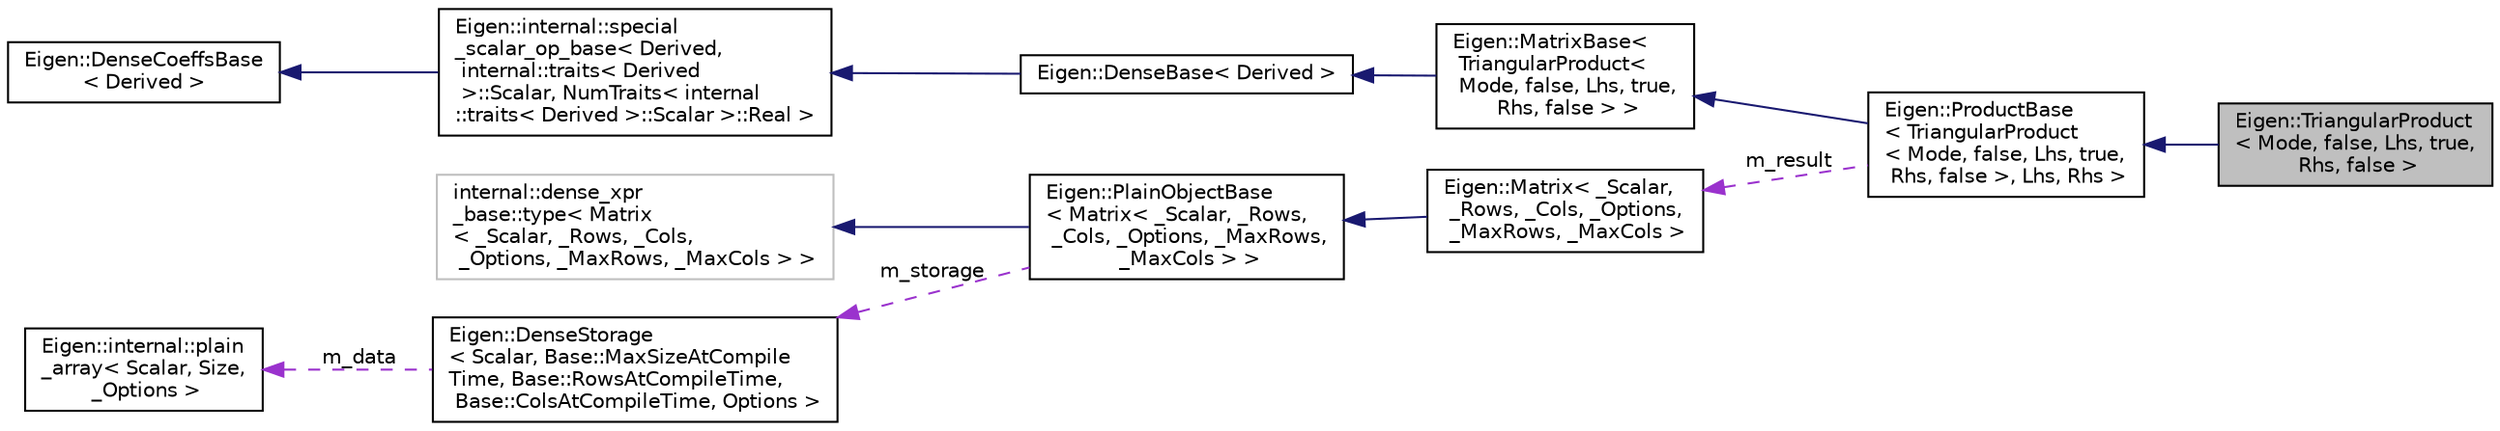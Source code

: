 digraph "Eigen::TriangularProduct&lt; Mode, false, Lhs, true, Rhs, false &gt;"
{
  edge [fontname="Helvetica",fontsize="10",labelfontname="Helvetica",labelfontsize="10"];
  node [fontname="Helvetica",fontsize="10",shape=record];
  rankdir="LR";
  Node1 [label="Eigen::TriangularProduct\l\< Mode, false, Lhs, true,\l Rhs, false \>",height=0.2,width=0.4,color="black", fillcolor="grey75", style="filled" fontcolor="black"];
  Node2 -> Node1 [dir="back",color="midnightblue",fontsize="10",style="solid",fontname="Helvetica"];
  Node2 [label="Eigen::ProductBase\l\< TriangularProduct\l\< Mode, false, Lhs, true,\l Rhs, false \>, Lhs, Rhs \>",height=0.2,width=0.4,color="black", fillcolor="white", style="filled",URL="$classEigen_1_1ProductBase.html"];
  Node3 -> Node2 [dir="back",color="midnightblue",fontsize="10",style="solid",fontname="Helvetica"];
  Node3 [label="Eigen::MatrixBase\<\l TriangularProduct\<\l Mode, false, Lhs, true,\l Rhs, false \> \>",height=0.2,width=0.4,color="black", fillcolor="white", style="filled",URL="$classEigen_1_1MatrixBase.html",tooltip="Base class for all dense matrices, vectors, and expressions. "];
  Node4 -> Node3 [dir="back",color="midnightblue",fontsize="10",style="solid",fontname="Helvetica"];
  Node4 [label="Eigen::DenseBase\< Derived \>",height=0.2,width=0.4,color="black", fillcolor="white", style="filled",URL="$classEigen_1_1DenseBase.html",tooltip="Base class for all dense matrices, vectors, and arrays. "];
  Node5 -> Node4 [dir="back",color="midnightblue",fontsize="10",style="solid",fontname="Helvetica"];
  Node5 [label="Eigen::internal::special\l_scalar_op_base\< Derived,\l internal::traits\< Derived\l \>::Scalar, NumTraits\< internal\l::traits\< Derived \>::Scalar \>::Real \>",height=0.2,width=0.4,color="black", fillcolor="white", style="filled",URL="$structEigen_1_1internal_1_1special__scalar__op__base.html"];
  Node6 -> Node5 [dir="back",color="midnightblue",fontsize="10",style="solid",fontname="Helvetica"];
  Node6 [label="Eigen::DenseCoeffsBase\l\< Derived \>",height=0.2,width=0.4,color="black", fillcolor="white", style="filled",URL="$classEigen_1_1DenseCoeffsBase.html"];
  Node7 -> Node2 [dir="back",color="darkorchid3",fontsize="10",style="dashed",label=" m_result" ,fontname="Helvetica"];
  Node7 [label="Eigen::Matrix\< _Scalar,\l _Rows, _Cols, _Options,\l _MaxRows, _MaxCols \>",height=0.2,width=0.4,color="black", fillcolor="white", style="filled",URL="$classEigen_1_1Matrix.html",tooltip="The matrix class, also used for vectors and row-vectors. "];
  Node8 -> Node7 [dir="back",color="midnightblue",fontsize="10",style="solid",fontname="Helvetica"];
  Node8 [label="Eigen::PlainObjectBase\l\< Matrix\< _Scalar, _Rows,\l _Cols, _Options, _MaxRows,\l _MaxCols \> \>",height=0.2,width=0.4,color="black", fillcolor="white", style="filled",URL="$classEigen_1_1PlainObjectBase.html"];
  Node9 -> Node8 [dir="back",color="midnightblue",fontsize="10",style="solid",fontname="Helvetica"];
  Node9 [label="internal::dense_xpr\l_base::type\< Matrix\l\< _Scalar, _Rows, _Cols,\l _Options, _MaxRows, _MaxCols \> \>",height=0.2,width=0.4,color="grey75", fillcolor="white", style="filled"];
  Node10 -> Node8 [dir="back",color="darkorchid3",fontsize="10",style="dashed",label=" m_storage" ,fontname="Helvetica"];
  Node10 [label="Eigen::DenseStorage\l\< Scalar, Base::MaxSizeAtCompile\lTime, Base::RowsAtCompileTime,\l Base::ColsAtCompileTime, Options \>",height=0.2,width=0.4,color="black", fillcolor="white", style="filled",URL="$classEigen_1_1DenseStorage.html"];
  Node11 -> Node10 [dir="back",color="darkorchid3",fontsize="10",style="dashed",label=" m_data" ,fontname="Helvetica"];
  Node11 [label="Eigen::internal::plain\l_array\< Scalar, Size,\l _Options \>",height=0.2,width=0.4,color="black", fillcolor="white", style="filled",URL="$structEigen_1_1internal_1_1plain__array.html"];
}
